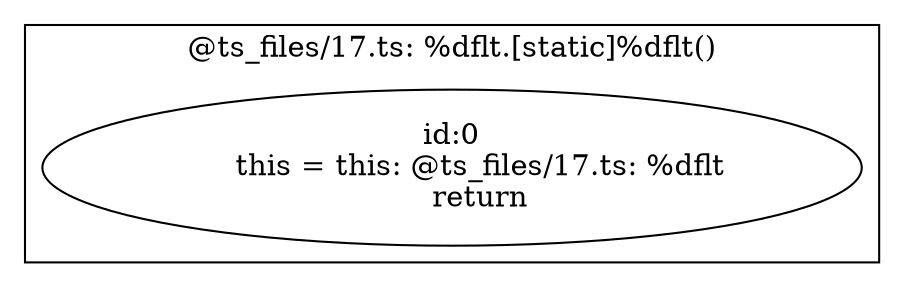 digraph "17.ts" {
subgraph "cluster_@ts_files/17.ts: %dflt.[static]%dflt()" {
  label="@ts_files/17.ts: %dflt.[static]%dflt()";
  Node33240 [label="id:0
      this = this: @ts_files/17.ts: %dflt
      return"];
}
subgraph "cluster_@ts_files/17.ts: AsyncCallback.callback(T)" {
  label="@ts_files/17.ts: AsyncCallback.callback(T)";
}
}
